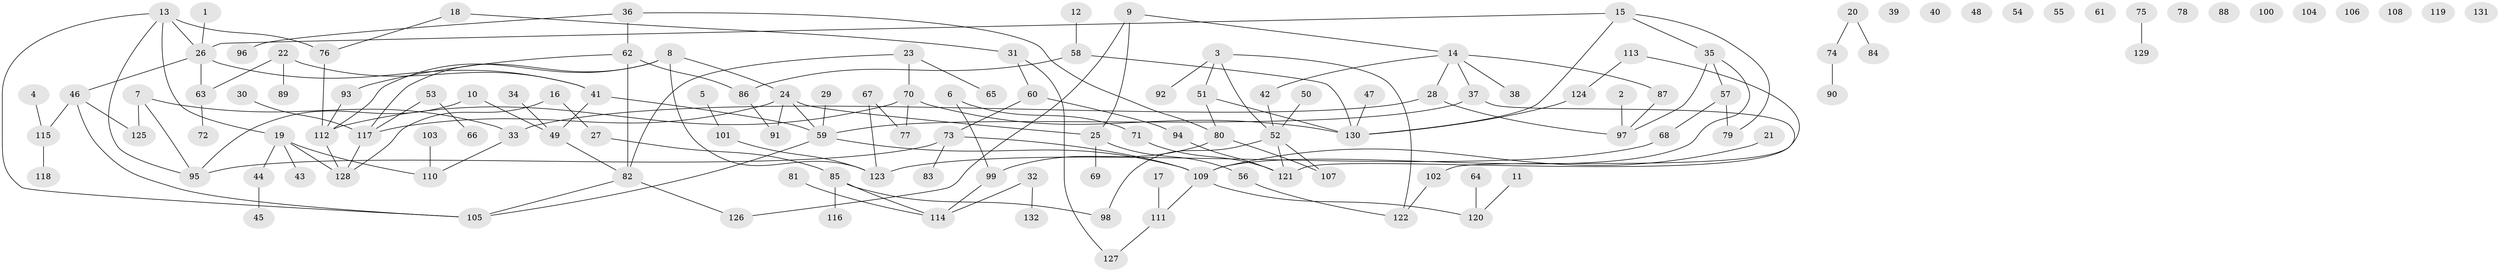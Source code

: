 // coarse degree distribution, {5: 0.21052631578947367, 6: 0.07894736842105263, 2: 0.15789473684210525, 3: 0.15789473684210525, 1: 0.18421052631578946, 7: 0.02631578947368421, 8: 0.05263157894736842, 4: 0.13157894736842105}
// Generated by graph-tools (version 1.1) at 2025/35/03/04/25 23:35:44]
// undirected, 132 vertices, 153 edges
graph export_dot {
  node [color=gray90,style=filled];
  1;
  2;
  3;
  4;
  5;
  6;
  7;
  8;
  9;
  10;
  11;
  12;
  13;
  14;
  15;
  16;
  17;
  18;
  19;
  20;
  21;
  22;
  23;
  24;
  25;
  26;
  27;
  28;
  29;
  30;
  31;
  32;
  33;
  34;
  35;
  36;
  37;
  38;
  39;
  40;
  41;
  42;
  43;
  44;
  45;
  46;
  47;
  48;
  49;
  50;
  51;
  52;
  53;
  54;
  55;
  56;
  57;
  58;
  59;
  60;
  61;
  62;
  63;
  64;
  65;
  66;
  67;
  68;
  69;
  70;
  71;
  72;
  73;
  74;
  75;
  76;
  77;
  78;
  79;
  80;
  81;
  82;
  83;
  84;
  85;
  86;
  87;
  88;
  89;
  90;
  91;
  92;
  93;
  94;
  95;
  96;
  97;
  98;
  99;
  100;
  101;
  102;
  103;
  104;
  105;
  106;
  107;
  108;
  109;
  110;
  111;
  112;
  113;
  114;
  115;
  116;
  117;
  118;
  119;
  120;
  121;
  122;
  123;
  124;
  125;
  126;
  127;
  128;
  129;
  130;
  131;
  132;
  1 -- 26;
  2 -- 97;
  3 -- 51;
  3 -- 52;
  3 -- 92;
  3 -- 122;
  4 -- 115;
  5 -- 101;
  6 -- 71;
  6 -- 99;
  7 -- 33;
  7 -- 95;
  7 -- 125;
  8 -- 24;
  8 -- 112;
  8 -- 117;
  8 -- 123;
  9 -- 14;
  9 -- 25;
  9 -- 126;
  10 -- 49;
  10 -- 95;
  11 -- 120;
  12 -- 58;
  13 -- 19;
  13 -- 26;
  13 -- 76;
  13 -- 95;
  13 -- 105;
  14 -- 28;
  14 -- 37;
  14 -- 38;
  14 -- 42;
  14 -- 87;
  15 -- 26;
  15 -- 35;
  15 -- 79;
  15 -- 130;
  16 -- 27;
  16 -- 128;
  17 -- 111;
  18 -- 31;
  18 -- 76;
  19 -- 43;
  19 -- 44;
  19 -- 110;
  19 -- 128;
  20 -- 74;
  20 -- 84;
  21 -- 109;
  22 -- 41;
  22 -- 63;
  22 -- 89;
  23 -- 65;
  23 -- 70;
  23 -- 82;
  24 -- 25;
  24 -- 59;
  24 -- 91;
  24 -- 117;
  25 -- 56;
  25 -- 69;
  26 -- 41;
  26 -- 46;
  26 -- 63;
  27 -- 85;
  28 -- 33;
  28 -- 97;
  29 -- 59;
  30 -- 117;
  31 -- 60;
  31 -- 127;
  32 -- 114;
  32 -- 132;
  33 -- 110;
  34 -- 49;
  35 -- 57;
  35 -- 97;
  35 -- 109;
  36 -- 62;
  36 -- 80;
  36 -- 96;
  37 -- 59;
  37 -- 102;
  41 -- 49;
  41 -- 59;
  42 -- 52;
  44 -- 45;
  46 -- 105;
  46 -- 115;
  46 -- 125;
  47 -- 130;
  49 -- 82;
  50 -- 52;
  51 -- 80;
  51 -- 130;
  52 -- 98;
  52 -- 107;
  52 -- 121;
  53 -- 66;
  53 -- 117;
  56 -- 122;
  57 -- 68;
  57 -- 79;
  58 -- 86;
  58 -- 130;
  59 -- 105;
  59 -- 109;
  60 -- 73;
  60 -- 94;
  62 -- 82;
  62 -- 86;
  62 -- 93;
  63 -- 72;
  64 -- 120;
  67 -- 77;
  67 -- 123;
  68 -- 123;
  70 -- 77;
  70 -- 112;
  70 -- 130;
  71 -- 121;
  73 -- 83;
  73 -- 95;
  73 -- 109;
  74 -- 90;
  75 -- 129;
  76 -- 112;
  80 -- 99;
  80 -- 107;
  81 -- 114;
  82 -- 105;
  82 -- 126;
  85 -- 98;
  85 -- 114;
  85 -- 116;
  86 -- 91;
  87 -- 97;
  93 -- 112;
  94 -- 121;
  99 -- 114;
  101 -- 123;
  102 -- 122;
  103 -- 110;
  109 -- 111;
  109 -- 120;
  111 -- 127;
  112 -- 128;
  113 -- 121;
  113 -- 124;
  115 -- 118;
  117 -- 128;
  124 -- 130;
}
